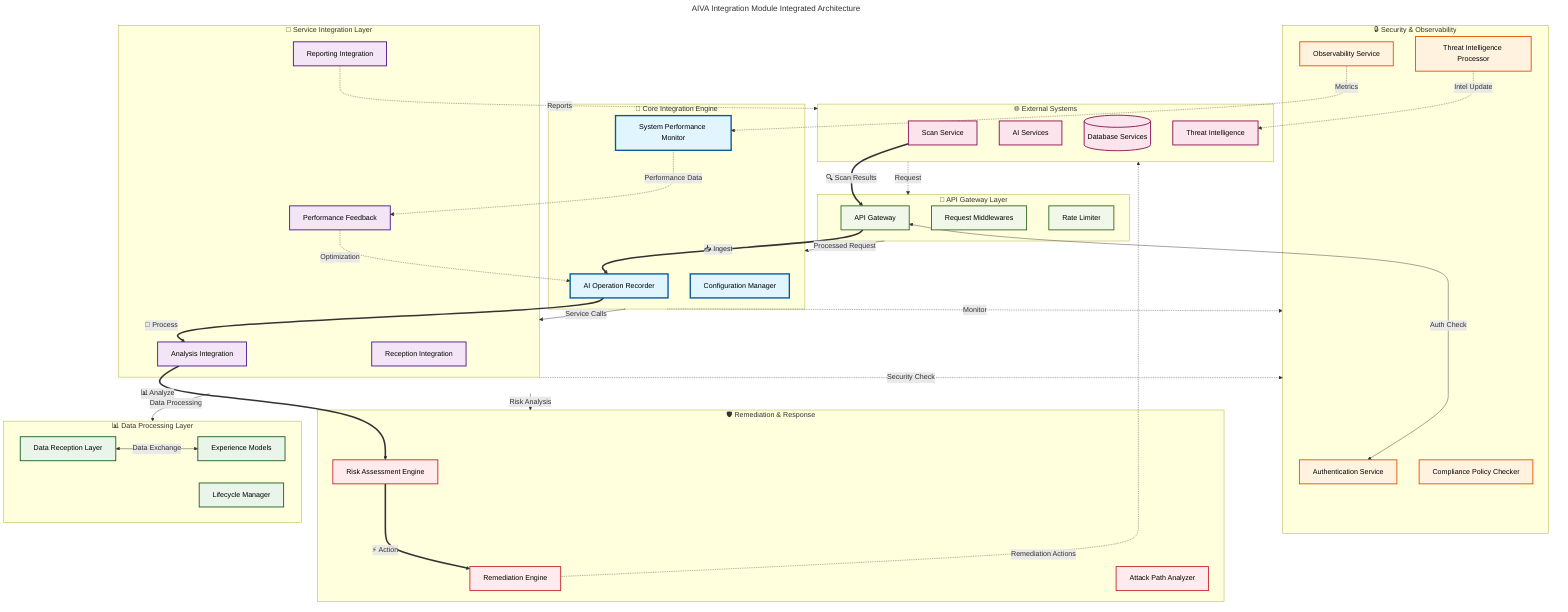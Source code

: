 ---
title: AIVA Integration Module Integrated Architecture
---
flowchart TB
    %% External Services Layer
    subgraph EXTERNAL["🌐 External Systems"]
        SCAN_SVC["Scan Service"]
        AI_SVC["AI Services"] 
        DB_SVC[("Database Services")]
        THREAT_INTEL["Threat Intelligence"]
    end

    %% API Gateway Layer  
    subgraph API_LAYER["🚪 API Gateway Layer"]
        API_GATEWAY["API Gateway"]
        MIDDLEWARE["Request Middlewares"]
        RATE_LIMITER["Rate Limiter"]
    end

    %% Core Integration Engine
    subgraph CORE["🎯 Core Integration Engine"]
        AI_RECORDER["AI Operation Recorder"]
        SYS_MONITOR["System Performance Monitor"]
        CONFIG_MGR["Configuration Manager"]
    end

    %% Service Integration Layer
    subgraph SERVICES["🔄 Service Integration Layer"]
        ANALYSIS_INT["Analysis Integration"]
        RECEPTION_INT["Reception Integration"]
        REPORTING_INT["Reporting Integration"]
        PERF_FEEDBACK["Performance Feedback"]
    end

    %% Data Processing Layer
    subgraph DATA_LAYER["📊 Data Processing Layer"]
        DATA_RECEPTION["Data Reception Layer"]
        EXPERIENCE_MODELS["Experience Models"]
        LIFECYCLE_MGR["Lifecycle Manager"]
    end

    %% Security & Observability
    subgraph SECURITY["🔒 Security & Observability"]
        AUTH_SVC["Authentication Service"]
        OBSERVABILITY["Observability Service"]
        THREAT_ANALYZER["Threat Intelligence Processor"]
        COMPLIANCE_CHECK["Compliance Policy Checker"]
    end

    %% Remediation & Response
    subgraph REMEDIATION["🛡️ Remediation & Response"]
        REMEDIATION_ENGINE["Remediation Engine"]
        ATTACK_PATH["Attack Path Analyzer"]
        RISK_ASSESSMENT["Risk Assessment Engine"]
    end

    %% ========== 主要資料流 ==========
    %% 入口流程
    EXTERNAL -.->|"Request"| API_LAYER
    API_LAYER -->|"Processed Request"| CORE
    
    %% 核心處理流程
    CORE -->|"Service Calls"| SERVICES
    CORE -.->|"Monitor"| SECURITY
    
    %% 服務層分發
    SERVICES -->|"Data Processing"| DATA_LAYER
    SERVICES -.->|"Security Check"| SECURITY
    SERVICES -->|"Risk Analysis"| REMEDIATION
    
    %% ========== 關鍵路徑 (粗線) ==========
    SCAN_SVC ==>|"🔍 Scan Results"| API_GATEWAY
    API_GATEWAY ==>|"📥 Ingest"| AI_RECORDER
    AI_RECORDER ==>|"🧠 Process"| ANALYSIS_INT
    ANALYSIS_INT ==>|"📊 Analyze"| RISK_ASSESSMENT
    RISK_ASSESSMENT ==>|"⚡ Action"| REMEDIATION_ENGINE
    
    %% ========== 回饋迴路 ==========
    SYS_MONITOR -.->|"Performance Data"| PERF_FEEDBACK
    PERF_FEEDBACK -.->|"Optimization"| AI_RECORDER
    THREAT_ANALYZER -.->|"Intel Update"| THREAT_INTEL
    
    %% ========== 橫向整合 ==========
    DATA_RECEPTION <-->|"Data Exchange"| EXPERIENCE_MODELS
    AUTH_SVC <-->|"Auth Check"| API_GATEWAY
    OBSERVABILITY -.->|"Metrics"| SYS_MONITOR
    
    %% ========== 輸出流程 ==========
    REPORTING_INT -.->|"Reports"| EXTERNAL
    REMEDIATION_ENGINE -.->|"Remediation Actions"| EXTERNAL

    %% ========== 樣式定義 ==========
    classDef core fill:#e1f5fe,stroke:#01579b,stroke-width:3px,color:#000
    classDef service fill:#f3e5f5,stroke:#4a148c,stroke-width:2px,color:#000
    classDef data fill:#e8f5e8,stroke:#1b5e20,stroke-width:2px,color:#000
    classDef security fill:#fff3e0,stroke:#e65100,stroke-width:2px,color:#000
    classDef api fill:#f1f8e9,stroke:#33691e,stroke-width:2px,color:#000
    classDef external fill:#fce4ec,stroke:#880e4f,stroke-width:2px,color:#000
    classDef remediation fill:#ffebee,stroke:#c62828,stroke-width:2px,color:#000

    %% ========== 應用樣式 ==========
    class AI_RECORDER,SYS_MONITOR,CONFIG_MGR core
    class ANALYSIS_INT,RECEPTION_INT,REPORTING_INT,PERF_FEEDBACK service
    class DATA_RECEPTION,EXPERIENCE_MODELS,LIFECYCLE_MGR data
    class AUTH_SVC,OBSERVABILITY,THREAT_ANALYZER,COMPLIANCE_CHECK security
    class API_GATEWAY,MIDDLEWARE,RATE_LIMITER api
    class SCAN_SVC,AI_SVC,DB_SVC,THREAT_INTEL external
    class REMEDIATION_ENGINE,ATTACK_PATH,RISK_ASSESSMENT remediation